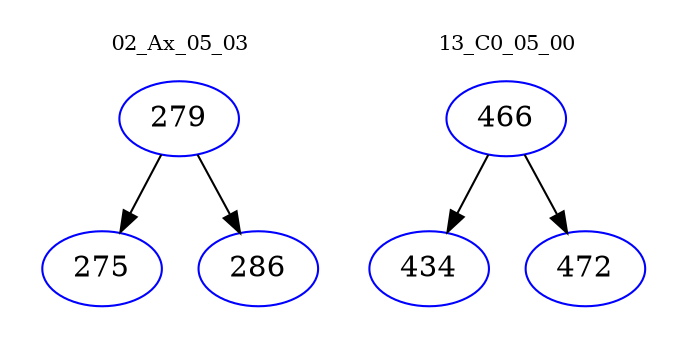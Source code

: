 digraph{
subgraph cluster_0 {
color = white
label = "02_Ax_05_03";
fontsize=10;
T0_279 [label="279", color="blue"]
T0_279 -> T0_275 [color="black"]
T0_275 [label="275", color="blue"]
T0_279 -> T0_286 [color="black"]
T0_286 [label="286", color="blue"]
}
subgraph cluster_1 {
color = white
label = "13_C0_05_00";
fontsize=10;
T1_466 [label="466", color="blue"]
T1_466 -> T1_434 [color="black"]
T1_434 [label="434", color="blue"]
T1_466 -> T1_472 [color="black"]
T1_472 [label="472", color="blue"]
}
}

